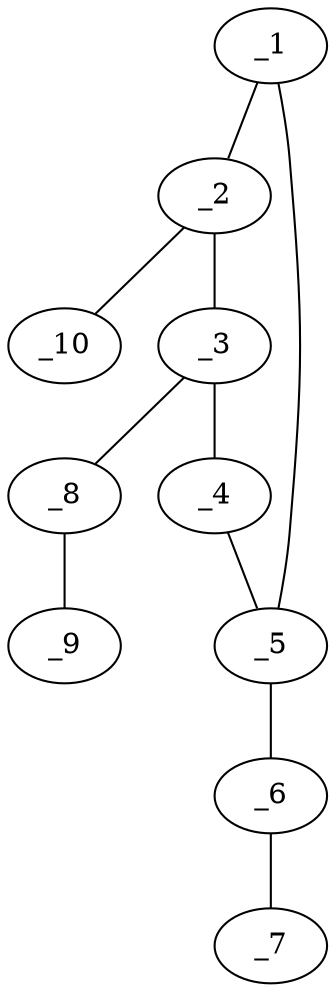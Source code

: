 graph molid685298 {
	_1	 [charge=0,
		chem=2,
		symbol="O  ",
		x="3.2601",
		y="-0.9081"];
	_2	 [charge=0,
		chem=1,
		symbol="C  ",
		x="2.9511",
		y="0.0429"];
	_1 -- _2	 [valence=1];
	_5	 [charge=0,
		chem=1,
		symbol="C  ",
		x="4.2601",
		y="-0.9081"];
	_1 -- _5	 [valence=1];
	_3	 [charge=0,
		chem=1,
		symbol="C  ",
		x="3.7601",
		y="0.6307"];
	_2 -- _3	 [valence=2];
	_10	 [charge=0,
		chem=4,
		symbol="N  ",
		x=2,
		y="0.3519"];
	_2 -- _10	 [valence=1];
	_4	 [charge=0,
		chem=4,
		symbol="N  ",
		x="4.5691",
		y="0.0429"];
	_3 -- _4	 [valence=1];
	_8	 [charge=0,
		chem=1,
		symbol="C  ",
		x="3.7601",
		y="1.6307"];
	_3 -- _8	 [valence=1];
	_4 -- _5	 [valence=2];
	_6	 [charge=0,
		chem=1,
		symbol="C  ",
		x="4.8479",
		y="-1.7172"];
	_5 -- _6	 [valence=1];
	_7	 [charge=0,
		chem=1,
		symbol="C  ",
		x="4.4411",
		y="-2.6307"];
	_6 -- _7	 [valence=2];
	_9	 [charge=0,
		chem=4,
		symbol="N  ",
		x="3.7601",
		y="2.6307"];
	_8 -- _9	 [valence=3];
}
